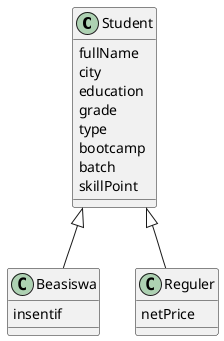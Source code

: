 @startuml student-bootcamp

class Student{
    fullName
    city
    education
    grade
    type
    bootcamp
    batch
    skillPoint
}

class Beasiswa extends Student {
    insentif
}

class Reguler extends Student {
    netPrice
}

@enduml